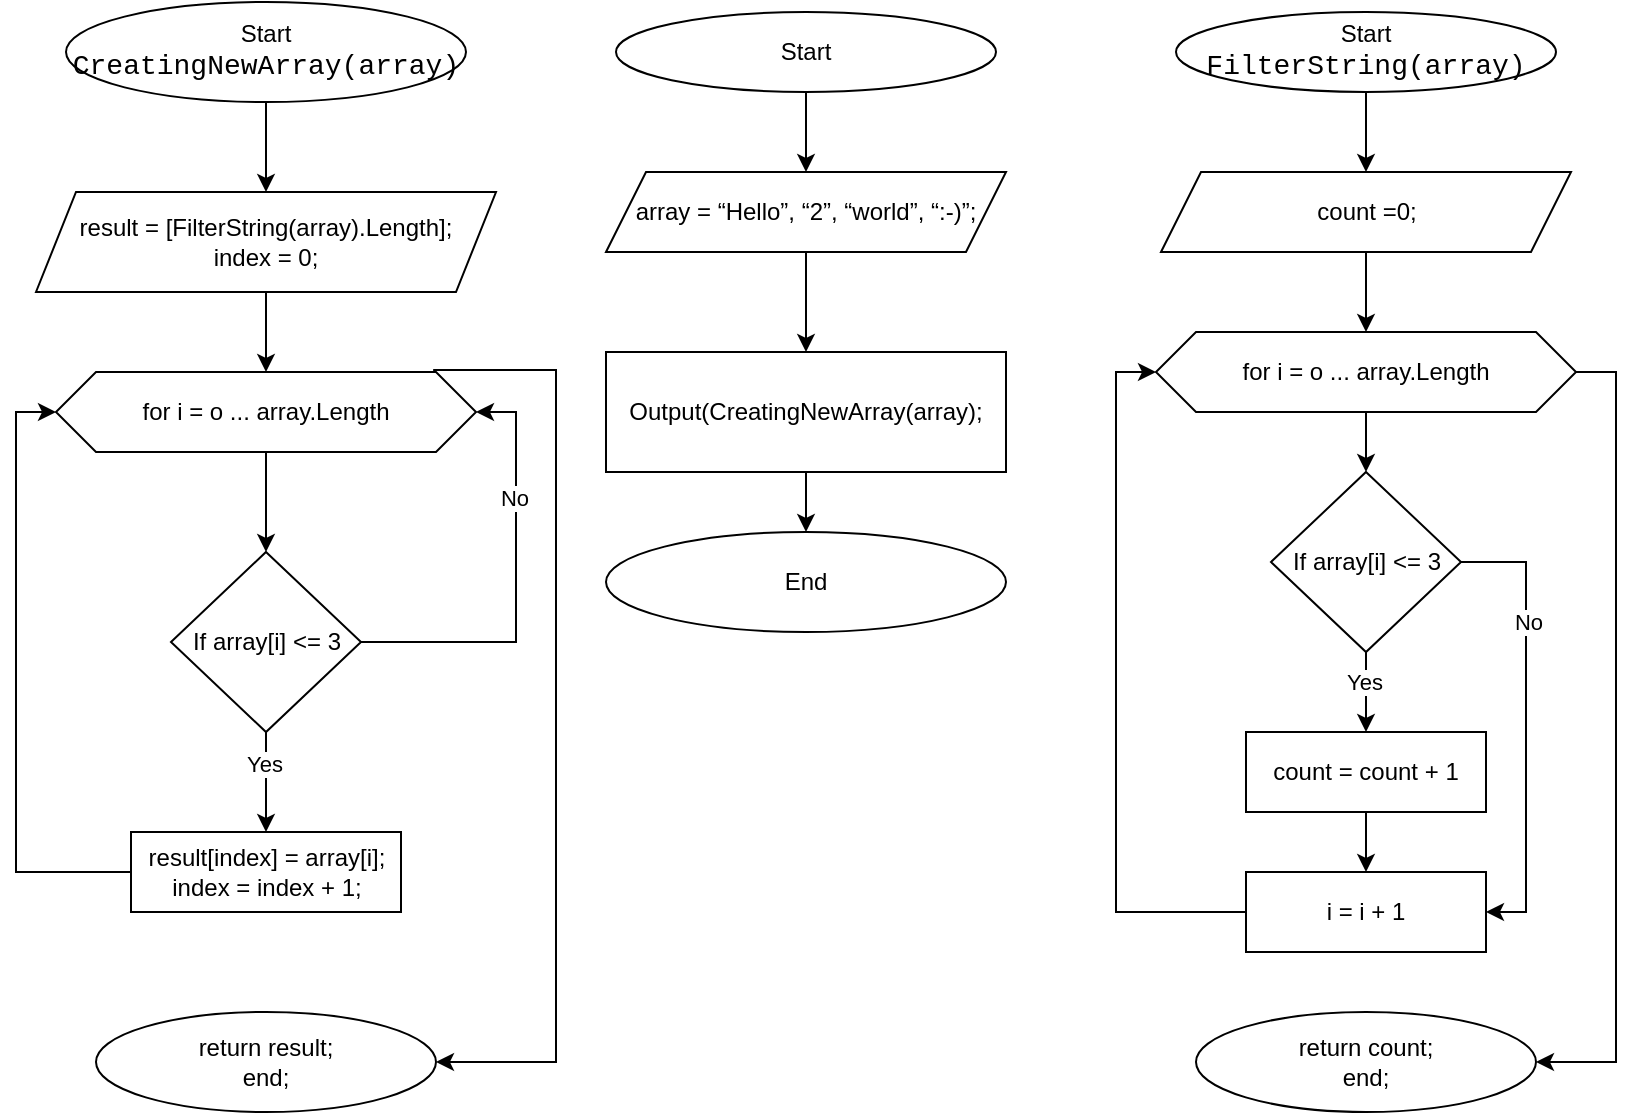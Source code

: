 <mxfile version="22.1.17" type="device">
  <diagram id="C5RBs43oDa-KdzZeNtuy" name="Page-1">
    <mxGraphModel dx="972" dy="514" grid="1" gridSize="10" guides="1" tooltips="1" connect="1" arrows="1" fold="1" page="1" pageScale="1" pageWidth="827" pageHeight="1169" math="0" shadow="0">
      <root>
        <mxCell id="WIyWlLk6GJQsqaUBKTNV-0" />
        <mxCell id="WIyWlLk6GJQsqaUBKTNV-1" parent="WIyWlLk6GJQsqaUBKTNV-0" />
        <mxCell id="wV_Zzzm7XwECJubsmlTa-2" value="" style="edgeStyle=orthogonalEdgeStyle;rounded=0;orthogonalLoop=1;jettySize=auto;html=1;" edge="1" parent="WIyWlLk6GJQsqaUBKTNV-1" source="wV_Zzzm7XwECJubsmlTa-0" target="wV_Zzzm7XwECJubsmlTa-1">
          <mxGeometry relative="1" as="geometry" />
        </mxCell>
        <mxCell id="wV_Zzzm7XwECJubsmlTa-0" value="Start" style="ellipse;whiteSpace=wrap;html=1;" vertex="1" parent="WIyWlLk6GJQsqaUBKTNV-1">
          <mxGeometry x="310" y="220" width="190" height="40" as="geometry" />
        </mxCell>
        <mxCell id="wV_Zzzm7XwECJubsmlTa-55" value="" style="edgeStyle=orthogonalEdgeStyle;rounded=0;orthogonalLoop=1;jettySize=auto;html=1;" edge="1" parent="WIyWlLk6GJQsqaUBKTNV-1" source="wV_Zzzm7XwECJubsmlTa-1" target="wV_Zzzm7XwECJubsmlTa-54">
          <mxGeometry relative="1" as="geometry" />
        </mxCell>
        <mxCell id="wV_Zzzm7XwECJubsmlTa-1" value="array =&amp;nbsp;“Hello”, “2”, “world”, “:-)”;" style="shape=parallelogram;perimeter=parallelogramPerimeter;whiteSpace=wrap;html=1;fixedSize=1;" vertex="1" parent="WIyWlLk6GJQsqaUBKTNV-1">
          <mxGeometry x="305" y="300" width="200" height="40" as="geometry" />
        </mxCell>
        <mxCell id="wV_Zzzm7XwECJubsmlTa-6" value="" style="edgeStyle=orthogonalEdgeStyle;rounded=0;orthogonalLoop=1;jettySize=auto;html=1;" edge="1" parent="WIyWlLk6GJQsqaUBKTNV-1" source="wV_Zzzm7XwECJubsmlTa-3" target="wV_Zzzm7XwECJubsmlTa-4">
          <mxGeometry relative="1" as="geometry" />
        </mxCell>
        <mxCell id="wV_Zzzm7XwECJubsmlTa-3" value="Start&lt;br&gt;&lt;div style=&quot;font-family: Consolas, &amp;quot;Courier New&amp;quot;, monospace; font-size: 14px; line-height: 19px;&quot;&gt;FilterString(array)&lt;/div&gt;" style="ellipse;whiteSpace=wrap;html=1;" vertex="1" parent="WIyWlLk6GJQsqaUBKTNV-1">
          <mxGeometry x="590" y="220" width="190" height="40" as="geometry" />
        </mxCell>
        <mxCell id="wV_Zzzm7XwECJubsmlTa-15" value="" style="edgeStyle=orthogonalEdgeStyle;rounded=0;orthogonalLoop=1;jettySize=auto;html=1;" edge="1" parent="WIyWlLk6GJQsqaUBKTNV-1" source="wV_Zzzm7XwECJubsmlTa-4" target="wV_Zzzm7XwECJubsmlTa-7">
          <mxGeometry relative="1" as="geometry" />
        </mxCell>
        <mxCell id="wV_Zzzm7XwECJubsmlTa-4" value="count =0;" style="shape=parallelogram;perimeter=parallelogramPerimeter;whiteSpace=wrap;html=1;fixedSize=1;" vertex="1" parent="WIyWlLk6GJQsqaUBKTNV-1">
          <mxGeometry x="582.5" y="300" width="205" height="40" as="geometry" />
        </mxCell>
        <mxCell id="wV_Zzzm7XwECJubsmlTa-19" value="" style="edgeStyle=orthogonalEdgeStyle;rounded=0;orthogonalLoop=1;jettySize=auto;html=1;" edge="1" parent="WIyWlLk6GJQsqaUBKTNV-1" source="wV_Zzzm7XwECJubsmlTa-7" target="wV_Zzzm7XwECJubsmlTa-16">
          <mxGeometry relative="1" as="geometry" />
        </mxCell>
        <mxCell id="wV_Zzzm7XwECJubsmlTa-38" style="edgeStyle=orthogonalEdgeStyle;rounded=0;orthogonalLoop=1;jettySize=auto;html=1;entryX=1;entryY=0.5;entryDx=0;entryDy=0;exitX=1;exitY=0.5;exitDx=0;exitDy=0;" edge="1" parent="WIyWlLk6GJQsqaUBKTNV-1" source="wV_Zzzm7XwECJubsmlTa-7" target="wV_Zzzm7XwECJubsmlTa-37">
          <mxGeometry relative="1" as="geometry" />
        </mxCell>
        <mxCell id="wV_Zzzm7XwECJubsmlTa-7" value="for i = o ... array.Length" style="shape=hexagon;perimeter=hexagonPerimeter2;whiteSpace=wrap;html=1;fixedSize=1;" vertex="1" parent="WIyWlLk6GJQsqaUBKTNV-1">
          <mxGeometry x="580" y="380" width="210" height="40" as="geometry" />
        </mxCell>
        <mxCell id="wV_Zzzm7XwECJubsmlTa-22" style="edgeStyle=orthogonalEdgeStyle;rounded=0;orthogonalLoop=1;jettySize=auto;html=1;entryX=1;entryY=0.5;entryDx=0;entryDy=0;exitX=1;exitY=0.5;exitDx=0;exitDy=0;" edge="1" parent="WIyWlLk6GJQsqaUBKTNV-1" source="wV_Zzzm7XwECJubsmlTa-16" target="wV_Zzzm7XwECJubsmlTa-21">
          <mxGeometry relative="1" as="geometry" />
        </mxCell>
        <mxCell id="wV_Zzzm7XwECJubsmlTa-26" value="No&lt;br&gt;" style="edgeLabel;html=1;align=center;verticalAlign=middle;resizable=0;points=[];" vertex="1" connectable="0" parent="wV_Zzzm7XwECJubsmlTa-22">
          <mxGeometry x="-0.465" y="1" relative="1" as="geometry">
            <mxPoint y="1" as="offset" />
          </mxGeometry>
        </mxCell>
        <mxCell id="wV_Zzzm7XwECJubsmlTa-34" style="edgeStyle=orthogonalEdgeStyle;rounded=0;orthogonalLoop=1;jettySize=auto;html=1;entryX=0.5;entryY=0;entryDx=0;entryDy=0;" edge="1" parent="WIyWlLk6GJQsqaUBKTNV-1" source="wV_Zzzm7XwECJubsmlTa-16" target="wV_Zzzm7XwECJubsmlTa-20">
          <mxGeometry relative="1" as="geometry" />
        </mxCell>
        <mxCell id="wV_Zzzm7XwECJubsmlTa-35" value="Yes" style="edgeLabel;html=1;align=center;verticalAlign=middle;resizable=0;points=[];" vertex="1" connectable="0" parent="wV_Zzzm7XwECJubsmlTa-34">
          <mxGeometry x="-0.25" y="-1" relative="1" as="geometry">
            <mxPoint as="offset" />
          </mxGeometry>
        </mxCell>
        <mxCell id="wV_Zzzm7XwECJubsmlTa-16" value="If array[i] &amp;lt;= 3" style="rhombus;whiteSpace=wrap;html=1;" vertex="1" parent="WIyWlLk6GJQsqaUBKTNV-1">
          <mxGeometry x="637.5" y="450" width="95" height="90" as="geometry" />
        </mxCell>
        <mxCell id="wV_Zzzm7XwECJubsmlTa-32" value="" style="edgeStyle=orthogonalEdgeStyle;rounded=0;orthogonalLoop=1;jettySize=auto;html=1;" edge="1" parent="WIyWlLk6GJQsqaUBKTNV-1" source="wV_Zzzm7XwECJubsmlTa-20" target="wV_Zzzm7XwECJubsmlTa-21">
          <mxGeometry relative="1" as="geometry" />
        </mxCell>
        <mxCell id="wV_Zzzm7XwECJubsmlTa-20" value="count = count + 1" style="rounded=0;whiteSpace=wrap;html=1;" vertex="1" parent="WIyWlLk6GJQsqaUBKTNV-1">
          <mxGeometry x="625" y="580" width="120" height="40" as="geometry" />
        </mxCell>
        <mxCell id="wV_Zzzm7XwECJubsmlTa-36" style="edgeStyle=orthogonalEdgeStyle;rounded=0;orthogonalLoop=1;jettySize=auto;html=1;entryX=0;entryY=0.5;entryDx=0;entryDy=0;exitX=0;exitY=0.5;exitDx=0;exitDy=0;" edge="1" parent="WIyWlLk6GJQsqaUBKTNV-1" source="wV_Zzzm7XwECJubsmlTa-21" target="wV_Zzzm7XwECJubsmlTa-7">
          <mxGeometry relative="1" as="geometry" />
        </mxCell>
        <mxCell id="wV_Zzzm7XwECJubsmlTa-21" value="i = i + 1" style="rounded=0;whiteSpace=wrap;html=1;" vertex="1" parent="WIyWlLk6GJQsqaUBKTNV-1">
          <mxGeometry x="625" y="650" width="120" height="40" as="geometry" />
        </mxCell>
        <mxCell id="wV_Zzzm7XwECJubsmlTa-37" value="return count;&lt;br&gt;end;" style="ellipse;whiteSpace=wrap;html=1;" vertex="1" parent="WIyWlLk6GJQsqaUBKTNV-1">
          <mxGeometry x="600" y="720" width="170" height="50" as="geometry" />
        </mxCell>
        <mxCell id="wV_Zzzm7XwECJubsmlTa-41" value="" style="edgeStyle=orthogonalEdgeStyle;rounded=0;orthogonalLoop=1;jettySize=auto;html=1;" edge="1" parent="WIyWlLk6GJQsqaUBKTNV-1" source="wV_Zzzm7XwECJubsmlTa-39" target="wV_Zzzm7XwECJubsmlTa-40">
          <mxGeometry relative="1" as="geometry" />
        </mxCell>
        <mxCell id="wV_Zzzm7XwECJubsmlTa-39" value="Start&lt;br&gt;&lt;div style=&quot;font-family: Consolas, &amp;quot;Courier New&amp;quot;, monospace; font-size: 14px; line-height: 19px;&quot;&gt;CreatingNewArray(array)&lt;/div&gt;" style="ellipse;whiteSpace=wrap;html=1;" vertex="1" parent="WIyWlLk6GJQsqaUBKTNV-1">
          <mxGeometry x="35" y="215" width="200" height="50" as="geometry" />
        </mxCell>
        <mxCell id="wV_Zzzm7XwECJubsmlTa-43" value="" style="edgeStyle=orthogonalEdgeStyle;rounded=0;orthogonalLoop=1;jettySize=auto;html=1;" edge="1" parent="WIyWlLk6GJQsqaUBKTNV-1" source="wV_Zzzm7XwECJubsmlTa-40" target="wV_Zzzm7XwECJubsmlTa-42">
          <mxGeometry relative="1" as="geometry" />
        </mxCell>
        <mxCell id="wV_Zzzm7XwECJubsmlTa-40" value="result = [FilterString(array).Length];&lt;br&gt;index = 0;" style="shape=parallelogram;perimeter=parallelogramPerimeter;whiteSpace=wrap;html=1;fixedSize=1;" vertex="1" parent="WIyWlLk6GJQsqaUBKTNV-1">
          <mxGeometry x="20" y="310" width="230" height="50" as="geometry" />
        </mxCell>
        <mxCell id="wV_Zzzm7XwECJubsmlTa-46" value="" style="edgeStyle=orthogonalEdgeStyle;rounded=0;orthogonalLoop=1;jettySize=auto;html=1;" edge="1" parent="WIyWlLk6GJQsqaUBKTNV-1" source="wV_Zzzm7XwECJubsmlTa-42" target="wV_Zzzm7XwECJubsmlTa-44">
          <mxGeometry relative="1" as="geometry" />
        </mxCell>
        <mxCell id="wV_Zzzm7XwECJubsmlTa-53" style="edgeStyle=orthogonalEdgeStyle;rounded=0;orthogonalLoop=1;jettySize=auto;html=1;entryX=1;entryY=0.5;entryDx=0;entryDy=0;exitX=0.898;exitY=-0.026;exitDx=0;exitDy=0;exitPerimeter=0;" edge="1" parent="WIyWlLk6GJQsqaUBKTNV-1" source="wV_Zzzm7XwECJubsmlTa-42" target="wV_Zzzm7XwECJubsmlTa-49">
          <mxGeometry relative="1" as="geometry">
            <Array as="points">
              <mxPoint x="280" y="399" />
              <mxPoint x="280" y="745" />
            </Array>
          </mxGeometry>
        </mxCell>
        <mxCell id="wV_Zzzm7XwECJubsmlTa-42" value="for i = o ... array.Length" style="shape=hexagon;perimeter=hexagonPerimeter2;whiteSpace=wrap;html=1;fixedSize=1;" vertex="1" parent="WIyWlLk6GJQsqaUBKTNV-1">
          <mxGeometry x="30" y="400" width="210" height="40" as="geometry" />
        </mxCell>
        <mxCell id="wV_Zzzm7XwECJubsmlTa-47" value="" style="edgeStyle=orthogonalEdgeStyle;rounded=0;orthogonalLoop=1;jettySize=auto;html=1;" edge="1" parent="WIyWlLk6GJQsqaUBKTNV-1" source="wV_Zzzm7XwECJubsmlTa-44" target="wV_Zzzm7XwECJubsmlTa-45">
          <mxGeometry relative="1" as="geometry" />
        </mxCell>
        <mxCell id="wV_Zzzm7XwECJubsmlTa-48" value="Yes" style="edgeLabel;html=1;align=center;verticalAlign=middle;resizable=0;points=[];" vertex="1" connectable="0" parent="wV_Zzzm7XwECJubsmlTa-47">
          <mxGeometry x="-0.384" y="-1" relative="1" as="geometry">
            <mxPoint as="offset" />
          </mxGeometry>
        </mxCell>
        <mxCell id="wV_Zzzm7XwECJubsmlTa-51" style="edgeStyle=orthogonalEdgeStyle;rounded=0;orthogonalLoop=1;jettySize=auto;html=1;entryX=1;entryY=0.5;entryDx=0;entryDy=0;exitX=1;exitY=0.5;exitDx=0;exitDy=0;" edge="1" parent="WIyWlLk6GJQsqaUBKTNV-1" source="wV_Zzzm7XwECJubsmlTa-44" target="wV_Zzzm7XwECJubsmlTa-42">
          <mxGeometry relative="1" as="geometry">
            <Array as="points">
              <mxPoint x="260" y="535" />
              <mxPoint x="260" y="420" />
            </Array>
          </mxGeometry>
        </mxCell>
        <mxCell id="wV_Zzzm7XwECJubsmlTa-52" value="No" style="edgeLabel;html=1;align=center;verticalAlign=middle;resizable=0;points=[];" vertex="1" connectable="0" parent="wV_Zzzm7XwECJubsmlTa-51">
          <mxGeometry x="0.412" y="1" relative="1" as="geometry">
            <mxPoint as="offset" />
          </mxGeometry>
        </mxCell>
        <mxCell id="wV_Zzzm7XwECJubsmlTa-44" value="If array[i] &amp;lt;= 3" style="rhombus;whiteSpace=wrap;html=1;" vertex="1" parent="WIyWlLk6GJQsqaUBKTNV-1">
          <mxGeometry x="87.5" y="490" width="95" height="90" as="geometry" />
        </mxCell>
        <mxCell id="wV_Zzzm7XwECJubsmlTa-50" style="edgeStyle=orthogonalEdgeStyle;rounded=0;orthogonalLoop=1;jettySize=auto;html=1;entryX=0;entryY=0.5;entryDx=0;entryDy=0;exitX=0;exitY=0.5;exitDx=0;exitDy=0;" edge="1" parent="WIyWlLk6GJQsqaUBKTNV-1" source="wV_Zzzm7XwECJubsmlTa-45" target="wV_Zzzm7XwECJubsmlTa-42">
          <mxGeometry relative="1" as="geometry" />
        </mxCell>
        <mxCell id="wV_Zzzm7XwECJubsmlTa-45" value="result[index] = array[i];&lt;br&gt;index = index + 1;" style="rounded=0;whiteSpace=wrap;html=1;" vertex="1" parent="WIyWlLk6GJQsqaUBKTNV-1">
          <mxGeometry x="67.5" y="630" width="135" height="40" as="geometry" />
        </mxCell>
        <mxCell id="wV_Zzzm7XwECJubsmlTa-49" value="return result;&lt;br&gt;end;" style="ellipse;whiteSpace=wrap;html=1;" vertex="1" parent="WIyWlLk6GJQsqaUBKTNV-1">
          <mxGeometry x="50" y="720" width="170" height="50" as="geometry" />
        </mxCell>
        <mxCell id="wV_Zzzm7XwECJubsmlTa-57" value="" style="edgeStyle=orthogonalEdgeStyle;rounded=0;orthogonalLoop=1;jettySize=auto;html=1;" edge="1" parent="WIyWlLk6GJQsqaUBKTNV-1" source="wV_Zzzm7XwECJubsmlTa-54" target="wV_Zzzm7XwECJubsmlTa-56">
          <mxGeometry relative="1" as="geometry" />
        </mxCell>
        <mxCell id="wV_Zzzm7XwECJubsmlTa-54" value="Output(CreatingNewArray(array);" style="rounded=0;whiteSpace=wrap;html=1;" vertex="1" parent="WIyWlLk6GJQsqaUBKTNV-1">
          <mxGeometry x="305" y="390" width="200" height="60" as="geometry" />
        </mxCell>
        <mxCell id="wV_Zzzm7XwECJubsmlTa-56" value="End" style="ellipse;whiteSpace=wrap;html=1;" vertex="1" parent="WIyWlLk6GJQsqaUBKTNV-1">
          <mxGeometry x="305" y="480" width="200" height="50" as="geometry" />
        </mxCell>
      </root>
    </mxGraphModel>
  </diagram>
</mxfile>
